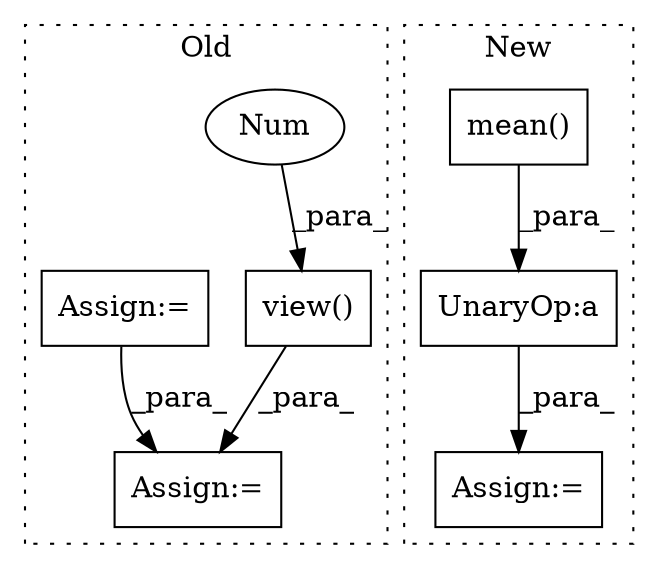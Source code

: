 digraph G {
subgraph cluster0 {
1 [label="view()" a="75" s="2544,2562" l="16,1" shape="box"];
3 [label="Num" a="76" s="2560" l="2" shape="ellipse"];
5 [label="Assign:=" a="68" s="2531" l="3" shape="box"];
7 [label="Assign:=" a="68" s="2168" l="3" shape="box"];
label = "Old";
style="dotted";
}
subgraph cluster1 {
2 [label="mean()" a="75" s="3215" l="17" shape="box"];
4 [label="Assign:=" a="68" s="3211" l="2" shape="box"];
6 [label="UnaryOp:a" a="61" s="3213" l="19" shape="box"];
label = "New";
style="dotted";
}
1 -> 5 [label="_para_"];
2 -> 6 [label="_para_"];
3 -> 1 [label="_para_"];
6 -> 4 [label="_para_"];
7 -> 5 [label="_para_"];
}
